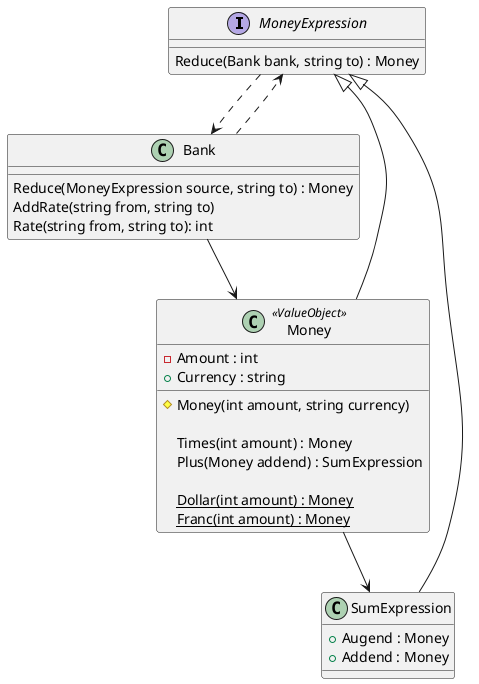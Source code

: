 @startuml

interface MoneyExpression
{
    Reduce(Bank bank, string to) : Money
} 
MoneyExpression ..> Bank

class Money <<ValueObject>>
{
    -Amount : int
    +Currency : string
    
    #Money(int amount, string currency)
    
    Times(int amount) : Money
    Plus(Money addend) : SumExpression
    
    {static} Dollar(int amount) : Money
    {static} Franc(int amount) : Money
}
Money --|> MoneyExpression
Money --> SumExpression

class SumExpression
{
    +Augend : Money
    +Addend : Money
}
SumExpression --|> MoneyExpression

class Bank
{
    Reduce(MoneyExpression source, string to) : Money
    AddRate(string from, string to)
    Rate(string from, string to): int
}
Bank ..> MoneyExpression
Bank --> Money
@enduml